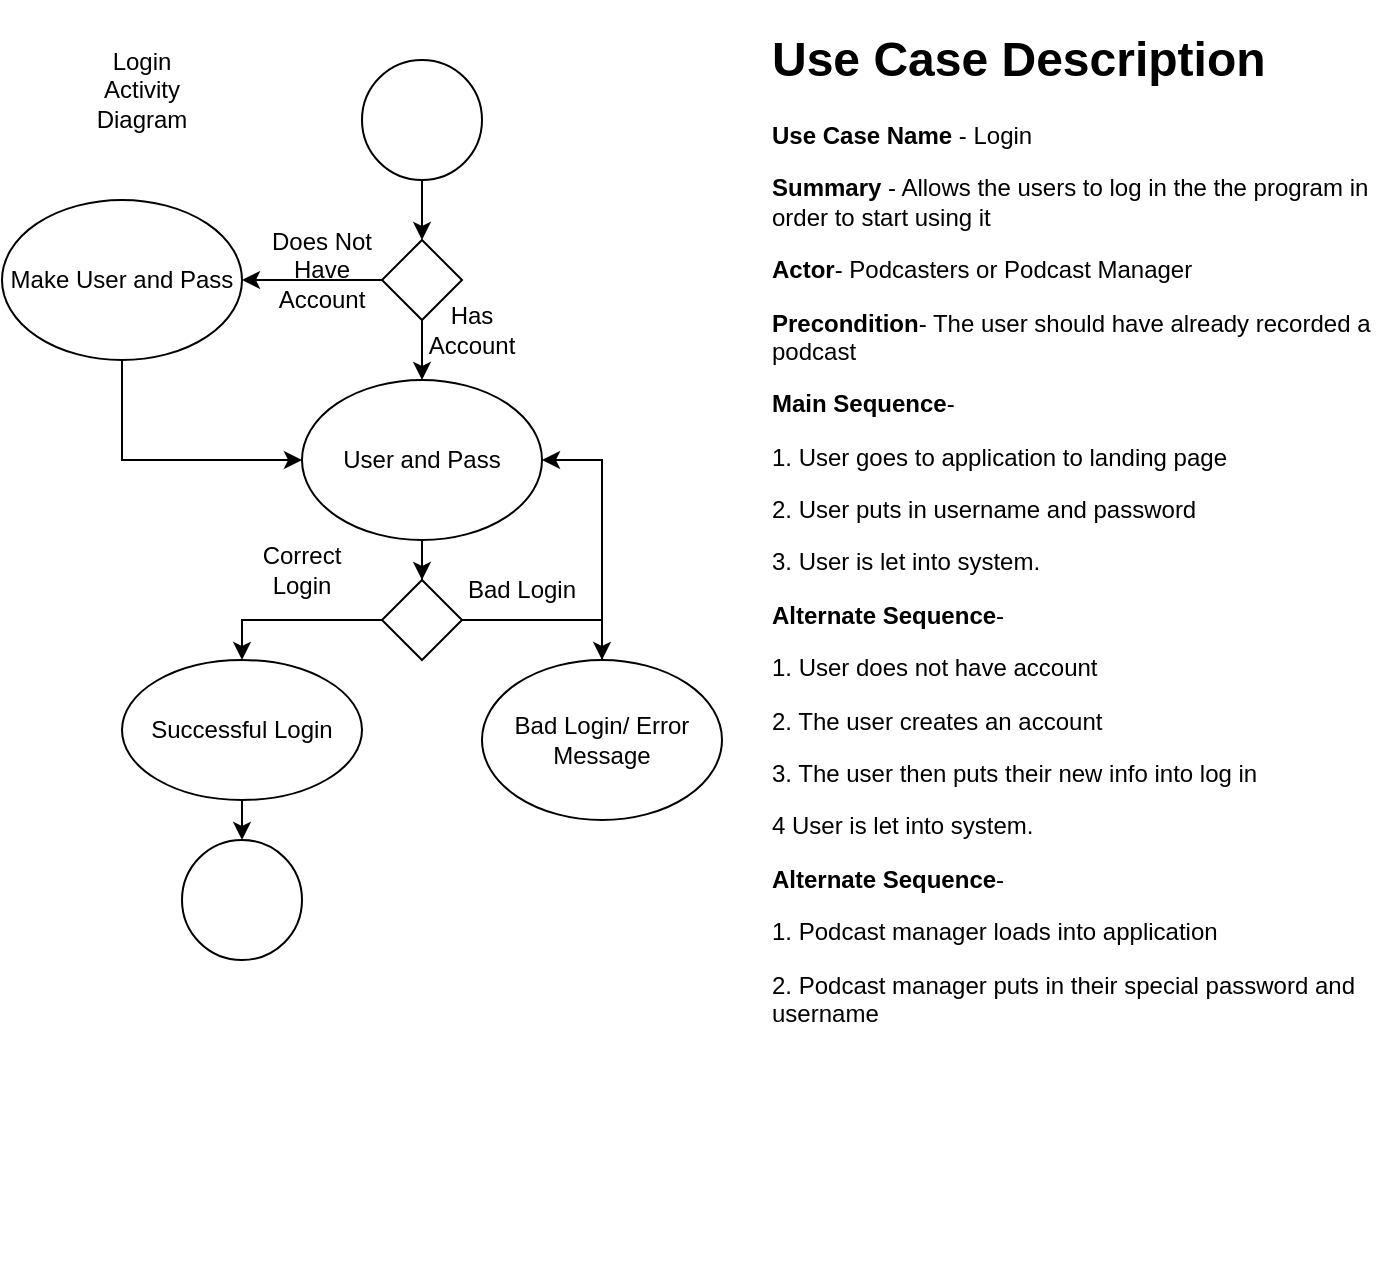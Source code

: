 <mxfile version="21.7.4" type="device">
  <diagram name="Page-1" id="-NOZH91CD-aCjy_UhlmU">
    <mxGraphModel dx="910" dy="477" grid="1" gridSize="10" guides="1" tooltips="1" connect="1" arrows="1" fold="1" page="1" pageScale="1" pageWidth="850" pageHeight="1100" math="0" shadow="0">
      <root>
        <mxCell id="0" />
        <mxCell id="1" parent="0" />
        <mxCell id="anh-WbQr9P2zydiLgThJ-26" style="edgeStyle=orthogonalEdgeStyle;rounded=0;orthogonalLoop=1;jettySize=auto;html=1;" parent="1" source="anh-WbQr9P2zydiLgThJ-2" target="anh-WbQr9P2zydiLgThJ-25" edge="1">
          <mxGeometry relative="1" as="geometry" />
        </mxCell>
        <mxCell id="anh-WbQr9P2zydiLgThJ-2" value="" style="ellipse;whiteSpace=wrap;html=1;aspect=fixed;" parent="1" vertex="1">
          <mxGeometry x="340" y="140" width="60" height="60" as="geometry" />
        </mxCell>
        <mxCell id="anh-WbQr9P2zydiLgThJ-4" value="Login Activity Diagram" style="text;html=1;strokeColor=none;fillColor=none;align=center;verticalAlign=middle;whiteSpace=wrap;rounded=0;" parent="1" vertex="1">
          <mxGeometry x="200" y="140" width="60" height="30" as="geometry" />
        </mxCell>
        <mxCell id="anh-WbQr9P2zydiLgThJ-18" style="edgeStyle=orthogonalEdgeStyle;rounded=0;orthogonalLoop=1;jettySize=auto;html=1;" parent="1" source="anh-WbQr9P2zydiLgThJ-7" target="anh-WbQr9P2zydiLgThJ-16" edge="1">
          <mxGeometry relative="1" as="geometry" />
        </mxCell>
        <mxCell id="anh-WbQr9P2zydiLgThJ-7" value="User and Pass" style="ellipse;whiteSpace=wrap;html=1;" parent="1" vertex="1">
          <mxGeometry x="310" y="300" width="120" height="80" as="geometry" />
        </mxCell>
        <mxCell id="anh-WbQr9P2zydiLgThJ-23" style="edgeStyle=orthogonalEdgeStyle;rounded=0;orthogonalLoop=1;jettySize=auto;html=1;" parent="1" source="anh-WbQr9P2zydiLgThJ-13" edge="1">
          <mxGeometry relative="1" as="geometry">
            <mxPoint x="280" y="530" as="targetPoint" />
          </mxGeometry>
        </mxCell>
        <mxCell id="anh-WbQr9P2zydiLgThJ-13" value="Successful Login" style="ellipse;whiteSpace=wrap;html=1;" parent="1" vertex="1">
          <mxGeometry x="220" y="440" width="120" height="70" as="geometry" />
        </mxCell>
        <mxCell id="anh-WbQr9P2zydiLgThJ-21" style="edgeStyle=orthogonalEdgeStyle;rounded=0;orthogonalLoop=1;jettySize=auto;html=1;entryX=1;entryY=0.5;entryDx=0;entryDy=0;" parent="1" source="anh-WbQr9P2zydiLgThJ-14" target="anh-WbQr9P2zydiLgThJ-7" edge="1">
          <mxGeometry relative="1" as="geometry" />
        </mxCell>
        <mxCell id="anh-WbQr9P2zydiLgThJ-14" value="Bad Login/ Error Message" style="ellipse;whiteSpace=wrap;html=1;" parent="1" vertex="1">
          <mxGeometry x="400" y="440" width="120" height="80" as="geometry" />
        </mxCell>
        <mxCell id="anh-WbQr9P2zydiLgThJ-19" style="edgeStyle=orthogonalEdgeStyle;rounded=0;orthogonalLoop=1;jettySize=auto;html=1;entryX=0.5;entryY=0;entryDx=0;entryDy=0;" parent="1" source="anh-WbQr9P2zydiLgThJ-16" target="anh-WbQr9P2zydiLgThJ-14" edge="1">
          <mxGeometry relative="1" as="geometry" />
        </mxCell>
        <mxCell id="anh-WbQr9P2zydiLgThJ-20" style="edgeStyle=orthogonalEdgeStyle;rounded=0;orthogonalLoop=1;jettySize=auto;html=1;entryX=0.5;entryY=0;entryDx=0;entryDy=0;" parent="1" source="anh-WbQr9P2zydiLgThJ-16" target="anh-WbQr9P2zydiLgThJ-13" edge="1">
          <mxGeometry relative="1" as="geometry" />
        </mxCell>
        <mxCell id="anh-WbQr9P2zydiLgThJ-16" value="" style="rhombus;whiteSpace=wrap;html=1;" parent="1" vertex="1">
          <mxGeometry x="350" y="400" width="40" height="40" as="geometry" />
        </mxCell>
        <mxCell id="anh-WbQr9P2zydiLgThJ-24" value="" style="ellipse;whiteSpace=wrap;html=1;aspect=fixed;" parent="1" vertex="1">
          <mxGeometry x="250" y="530" width="60" height="60" as="geometry" />
        </mxCell>
        <mxCell id="anh-WbQr9P2zydiLgThJ-27" style="edgeStyle=orthogonalEdgeStyle;rounded=0;orthogonalLoop=1;jettySize=auto;html=1;" parent="1" source="anh-WbQr9P2zydiLgThJ-25" target="anh-WbQr9P2zydiLgThJ-7" edge="1">
          <mxGeometry relative="1" as="geometry" />
        </mxCell>
        <mxCell id="anh-WbQr9P2zydiLgThJ-28" style="edgeStyle=orthogonalEdgeStyle;rounded=0;orthogonalLoop=1;jettySize=auto;html=1;" parent="1" source="anh-WbQr9P2zydiLgThJ-25" edge="1">
          <mxGeometry relative="1" as="geometry">
            <mxPoint x="280" y="250" as="targetPoint" />
          </mxGeometry>
        </mxCell>
        <mxCell id="anh-WbQr9P2zydiLgThJ-25" value="" style="rhombus;whiteSpace=wrap;html=1;" parent="1" vertex="1">
          <mxGeometry x="350" y="230" width="40" height="40" as="geometry" />
        </mxCell>
        <mxCell id="anh-WbQr9P2zydiLgThJ-29" value="Has Account" style="text;html=1;strokeColor=none;fillColor=none;align=center;verticalAlign=middle;whiteSpace=wrap;rounded=0;" parent="1" vertex="1">
          <mxGeometry x="365" y="260" width="60" height="30" as="geometry" />
        </mxCell>
        <mxCell id="anh-WbQr9P2zydiLgThJ-30" value="Does Not Have Account" style="text;html=1;strokeColor=none;fillColor=none;align=center;verticalAlign=middle;whiteSpace=wrap;rounded=0;" parent="1" vertex="1">
          <mxGeometry x="290" y="230" width="60" height="30" as="geometry" />
        </mxCell>
        <mxCell id="anh-WbQr9P2zydiLgThJ-33" style="edgeStyle=orthogonalEdgeStyle;rounded=0;orthogonalLoop=1;jettySize=auto;html=1;exitX=0.5;exitY=1;exitDx=0;exitDy=0;entryX=0;entryY=0.5;entryDx=0;entryDy=0;" parent="1" source="anh-WbQr9P2zydiLgThJ-31" target="anh-WbQr9P2zydiLgThJ-7" edge="1">
          <mxGeometry relative="1" as="geometry" />
        </mxCell>
        <mxCell id="anh-WbQr9P2zydiLgThJ-31" value="Make User and Pass" style="ellipse;whiteSpace=wrap;html=1;" parent="1" vertex="1">
          <mxGeometry x="160" y="210" width="120" height="80" as="geometry" />
        </mxCell>
        <mxCell id="TP1ev1GRWWLu9W0L6VLi-1" value="&lt;h1&gt;Use Case Description&lt;/h1&gt;&lt;p&gt;&lt;b&gt;Use Case Name&lt;/b&gt; - Login&lt;/p&gt;&lt;p&gt;&lt;b&gt;Summary &lt;/b&gt;- Allows the users to log in the the program in order to start using it&lt;/p&gt;&lt;p&gt;&lt;b&gt;Actor&lt;/b&gt;- Podcasters or Podcast Manager&lt;/p&gt;&lt;p&gt;&lt;b&gt;Precondition&lt;/b&gt;- The user should have already recorded a podcast&lt;/p&gt;&lt;p&gt;&lt;b&gt;Main Sequence&lt;/b&gt;-&amp;nbsp;&lt;/p&gt;&lt;p&gt;1. User goes to application to landing page&lt;/p&gt;&lt;p&gt;2. User puts in username and password&lt;/p&gt;&lt;p&gt;3. User is let into system.&lt;/p&gt;&lt;p&gt;&lt;b&gt;Alternate Sequence&lt;/b&gt;-&amp;nbsp;&lt;/p&gt;&lt;p&gt;1. User does not have account&lt;/p&gt;&lt;p&gt;2. The user creates an account&lt;/p&gt;&lt;p&gt;3. The user then puts their new info into log in&lt;/p&gt;&lt;p&gt;4 User is let into system.&lt;/p&gt;&lt;p&gt;&lt;b&gt;Alternate Sequence&lt;/b&gt;-&amp;nbsp;&lt;/p&gt;&lt;p&gt;1. Podcast manager loads into application&lt;/p&gt;&lt;p&gt;2. Podcast manager puts in their special password and username&lt;/p&gt;&lt;p&gt;&lt;br&gt;&lt;/p&gt;&lt;p&gt;&lt;br&gt;&lt;/p&gt;&lt;p&gt;&lt;b&gt;&amp;nbsp;&lt;/b&gt;&lt;/p&gt;" style="text;html=1;strokeColor=none;fillColor=none;spacing=5;spacingTop=-20;whiteSpace=wrap;overflow=hidden;rounded=0;" vertex="1" parent="1">
          <mxGeometry x="540" y="120" width="310" height="630" as="geometry" />
        </mxCell>
        <mxCell id="TP1ev1GRWWLu9W0L6VLi-2" value="Correct Login" style="text;html=1;strokeColor=none;fillColor=none;align=center;verticalAlign=middle;whiteSpace=wrap;rounded=0;" vertex="1" parent="1">
          <mxGeometry x="280" y="380" width="60" height="30" as="geometry" />
        </mxCell>
        <mxCell id="TP1ev1GRWWLu9W0L6VLi-4" value="Bad Login" style="text;html=1;strokeColor=none;fillColor=none;align=center;verticalAlign=middle;whiteSpace=wrap;rounded=0;" vertex="1" parent="1">
          <mxGeometry x="390" y="390" width="60" height="30" as="geometry" />
        </mxCell>
      </root>
    </mxGraphModel>
  </diagram>
</mxfile>
